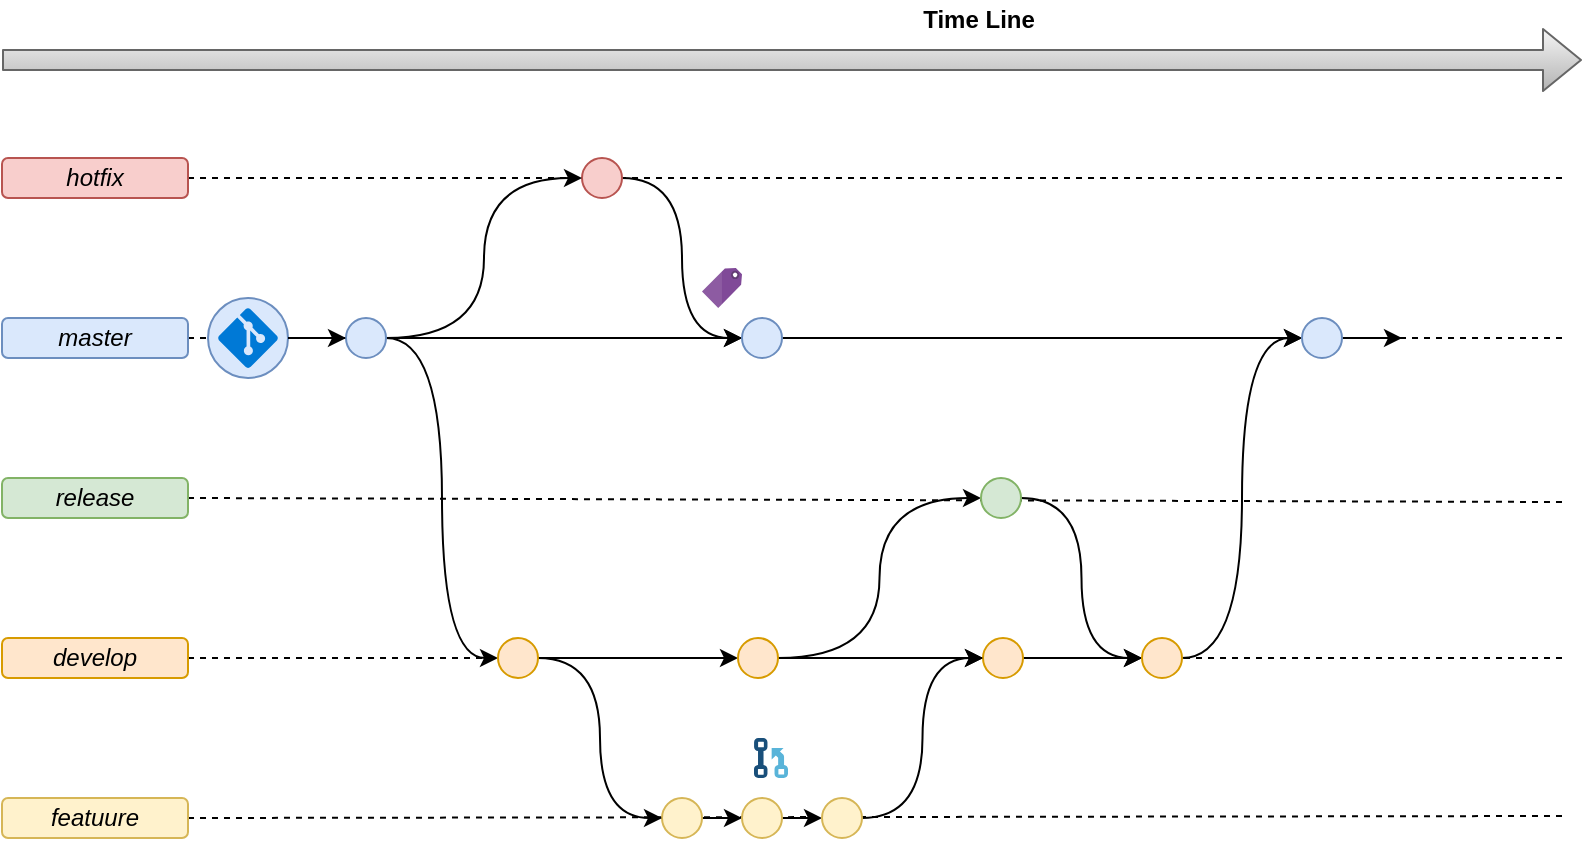 <mxfile version="10.7.2" type="device"><diagram id="VqupGmc6FMFOg1BoKGOg" name="Página-1"><mxGraphModel dx="840" dy="1705" grid="1" gridSize="10" guides="1" tooltips="1" connect="1" arrows="1" fold="1" page="1" pageScale="1" pageWidth="827" pageHeight="1169" math="0" shadow="0"><root><mxCell id="0"/><mxCell id="1" parent="0"/><mxCell id="4XPv6ZGtoWSZZRw497rc-11" style="rounded=0;orthogonalLoop=1;jettySize=auto;html=1;endArrow=none;endFill=0;dashed=1;exitX=1;exitY=0.5;exitDx=0;exitDy=0;" edge="1" parent="1" source="WPUwWo5HzPdh8cVN5kZH-49"><mxGeometry relative="1" as="geometry"><mxPoint x="800" y="359" as="targetPoint"/><mxPoint x="123" y="359" as="sourcePoint"/></mxGeometry></mxCell><mxCell id="4XPv6ZGtoWSZZRw497rc-10" style="rounded=0;orthogonalLoop=1;jettySize=auto;html=1;endArrow=none;endFill=0;dashed=1;exitX=1;exitY=0.5;exitDx=0;exitDy=0;" edge="1" parent="1" source="WPUwWo5HzPdh8cVN5kZH-18"><mxGeometry relative="1" as="geometry"><mxPoint x="800" y="280" as="targetPoint"/><mxPoint x="133" y="60" as="sourcePoint"/></mxGeometry></mxCell><mxCell id="4XPv6ZGtoWSZZRw497rc-9" style="rounded=0;orthogonalLoop=1;jettySize=auto;html=1;endArrow=none;endFill=0;dashed=1;exitX=1;exitY=0.5;exitDx=0;exitDy=0;" edge="1" parent="1" source="WPUwWo5HzPdh8cVN5kZH-63"><mxGeometry relative="1" as="geometry"><mxPoint x="800" y="202" as="targetPoint"/><mxPoint x="113" y="201.5" as="sourcePoint"/></mxGeometry></mxCell><mxCell id="4XPv6ZGtoWSZZRw497rc-5" style="rounded=0;orthogonalLoop=1;jettySize=auto;html=1;endArrow=none;endFill=0;dashed=1;" edge="1" parent="1" source="WPUwWo5HzPdh8cVN5kZH-19"><mxGeometry relative="1" as="geometry"><mxPoint x="800" y="40" as="targetPoint"/></mxGeometry></mxCell><mxCell id="4XPv6ZGtoWSZZRw497rc-6" style="rounded=0;orthogonalLoop=1;jettySize=auto;html=1;endArrow=none;endFill=0;dashed=1;" edge="1" parent="1"><mxGeometry relative="1" as="geometry"><mxPoint x="800" y="120" as="targetPoint"/><mxPoint x="113" y="120" as="sourcePoint"/></mxGeometry></mxCell><mxCell id="WPUwWo5HzPdh8cVN5kZH-5" value="" style="shape=flexArrow;endArrow=classic;html=1;gradientColor=#b3b3b3;fillColor=#f5f5f5;strokeColor=#666666;" parent="1" edge="1"><mxGeometry y="30" width="50" height="50" relative="1" as="geometry"><mxPoint x="20" y="-19" as="sourcePoint"/><mxPoint x="810" y="-19" as="targetPoint"/><mxPoint as="offset"/></mxGeometry></mxCell><mxCell id="WPUwWo5HzPdh8cVN5kZH-7" value="Time Line" style="text;html=1;resizable=0;autosize=1;align=center;verticalAlign=middle;points=[];fillColor=none;strokeColor=none;rounded=0;fontStyle=1" parent="1" vertex="1"><mxGeometry x="472.5" y="-49" width="70" height="20" as="geometry"/></mxCell><mxCell id="WPUwWo5HzPdh8cVN5kZH-17" value="master" style="rounded=1;whiteSpace=wrap;html=1;strokeColor=#6c8ebf;fillColor=#dae8fc;fontStyle=2" parent="1" vertex="1"><mxGeometry x="20" y="110" width="93" height="20" as="geometry"/></mxCell><mxCell id="WPUwWo5HzPdh8cVN5kZH-18" value="develop" style="rounded=1;whiteSpace=wrap;html=1;strokeColor=#d79b00;fillColor=#ffe6cc;fontStyle=2" parent="1" vertex="1"><mxGeometry x="20" y="270" width="93" height="20" as="geometry"/></mxCell><mxCell id="WPUwWo5HzPdh8cVN5kZH-19" value="hotfix" style="rounded=1;whiteSpace=wrap;html=1;strokeColor=#b85450;fillColor=#f8cecc;fontStyle=2" parent="1" vertex="1"><mxGeometry x="20" y="30" width="93" height="20" as="geometry"/></mxCell><mxCell id="WPUwWo5HzPdh8cVN5kZH-54" style="edgeStyle=orthogonalEdgeStyle;curved=1;rounded=0;orthogonalLoop=1;jettySize=auto;html=1;entryX=0;entryY=0.5;entryDx=0;entryDy=0;" parent="1" source="WPUwWo5HzPdh8cVN5kZH-22" target="WPUwWo5HzPdh8cVN5kZH-52" edge="1"><mxGeometry relative="1" as="geometry"/></mxCell><mxCell id="WPUwWo5HzPdh8cVN5kZH-22" value="" style="ellipse;whiteSpace=wrap;html=1;aspect=fixed;strokeColor=#d6b656;fillColor=#fff2cc;" parent="1" vertex="1"><mxGeometry x="350" y="350" width="20" height="20" as="geometry"/></mxCell><mxCell id="WPUwWo5HzPdh8cVN5kZH-48" style="edgeStyle=orthogonalEdgeStyle;curved=1;rounded=0;orthogonalLoop=1;jettySize=auto;html=1;entryX=0;entryY=0.5;entryDx=0;entryDy=0;" parent="1" source="WPUwWo5HzPdh8cVN5kZH-24" target="WPUwWo5HzPdh8cVN5kZH-37" edge="1"><mxGeometry relative="1" as="geometry"/></mxCell><mxCell id="WPUwWo5HzPdh8cVN5kZH-24" value="" style="ellipse;whiteSpace=wrap;html=1;aspect=fixed;strokeColor=#b85450;fillColor=#f8cecc;" parent="1" vertex="1"><mxGeometry x="310" y="30" width="20" height="20" as="geometry"/></mxCell><mxCell id="WPUwWo5HzPdh8cVN5kZH-30" value="" style="group" parent="1" vertex="1" connectable="0"><mxGeometry x="123" y="100" width="40" height="40" as="geometry"/></mxCell><mxCell id="WPUwWo5HzPdh8cVN5kZH-28" value="" style="ellipse;whiteSpace=wrap;html=1;aspect=fixed;strokeColor=#6c8ebf;fillColor=#dae8fc;" parent="WPUwWo5HzPdh8cVN5kZH-30" vertex="1"><mxGeometry width="40" height="40" as="geometry"/></mxCell><mxCell id="WPUwWo5HzPdh8cVN5kZH-29" value="" style="shadow=0;dashed=0;html=1;strokeColor=none;fillColor=#0079D6;labelPosition=center;verticalLabelPosition=bottom;verticalAlign=top;align=center;shape=mxgraph.azure.git_repository;" parent="WPUwWo5HzPdh8cVN5kZH-30" vertex="1"><mxGeometry x="5" y="5" width="30" height="30" as="geometry"/></mxCell><mxCell id="WPUwWo5HzPdh8cVN5kZH-36" style="edgeStyle=orthogonalEdgeStyle;rounded=0;orthogonalLoop=1;jettySize=auto;html=1;entryX=0;entryY=0.5;entryDx=0;entryDy=0;curved=1;" parent="1" source="WPUwWo5HzPdh8cVN5kZH-33" target="WPUwWo5HzPdh8cVN5kZH-35" edge="1"><mxGeometry relative="1" as="geometry"/></mxCell><mxCell id="WPUwWo5HzPdh8cVN5kZH-38" style="edgeStyle=orthogonalEdgeStyle;curved=1;rounded=0;orthogonalLoop=1;jettySize=auto;html=1;entryX=0;entryY=0.5;entryDx=0;entryDy=0;" parent="1" source="WPUwWo5HzPdh8cVN5kZH-33" target="WPUwWo5HzPdh8cVN5kZH-37" edge="1"><mxGeometry relative="1" as="geometry"/></mxCell><mxCell id="WPUwWo5HzPdh8cVN5kZH-47" style="edgeStyle=orthogonalEdgeStyle;curved=1;rounded=0;orthogonalLoop=1;jettySize=auto;html=1;entryX=0;entryY=0.5;entryDx=0;entryDy=0;" parent="1" source="WPUwWo5HzPdh8cVN5kZH-33" target="WPUwWo5HzPdh8cVN5kZH-24" edge="1"><mxGeometry relative="1" as="geometry"/></mxCell><mxCell id="WPUwWo5HzPdh8cVN5kZH-33" value="" style="ellipse;whiteSpace=wrap;html=1;aspect=fixed;strokeColor=#6c8ebf;fillColor=#dae8fc;" parent="1" vertex="1"><mxGeometry x="192" y="110" width="20" height="20" as="geometry"/></mxCell><mxCell id="WPUwWo5HzPdh8cVN5kZH-34" style="edgeStyle=none;rounded=0;orthogonalLoop=1;jettySize=auto;html=1;entryX=0;entryY=0.5;entryDx=0;entryDy=0;exitX=1;exitY=0.5;exitDx=0;exitDy=0;" parent="1" source="WPUwWo5HzPdh8cVN5kZH-28" target="WPUwWo5HzPdh8cVN5kZH-33" edge="1"><mxGeometry relative="1" as="geometry"/></mxCell><mxCell id="WPUwWo5HzPdh8cVN5kZH-51" style="edgeStyle=orthogonalEdgeStyle;curved=1;rounded=0;orthogonalLoop=1;jettySize=auto;html=1;entryX=0;entryY=0.5;entryDx=0;entryDy=0;" parent="1" source="WPUwWo5HzPdh8cVN5kZH-35" target="WPUwWo5HzPdh8cVN5kZH-22" edge="1"><mxGeometry relative="1" as="geometry"/></mxCell><mxCell id="WPUwWo5HzPdh8cVN5kZH-61" style="edgeStyle=orthogonalEdgeStyle;curved=1;rounded=0;orthogonalLoop=1;jettySize=auto;html=1;entryX=0;entryY=0.5;entryDx=0;entryDy=0;" parent="1" source="WPUwWo5HzPdh8cVN5kZH-35" target="WPUwWo5HzPdh8cVN5kZH-60" edge="1"><mxGeometry relative="1" as="geometry"/></mxCell><mxCell id="WPUwWo5HzPdh8cVN5kZH-35" value="" style="ellipse;whiteSpace=wrap;html=1;aspect=fixed;strokeColor=#d79b00;fillColor=#ffe6cc;" parent="1" vertex="1"><mxGeometry x="268" y="270" width="20" height="20" as="geometry"/></mxCell><mxCell id="4XPv6ZGtoWSZZRw497rc-2" style="edgeStyle=orthogonalEdgeStyle;rounded=0;orthogonalLoop=1;jettySize=auto;html=1;entryX=0;entryY=0.5;entryDx=0;entryDy=0;" edge="1" parent="1" source="WPUwWo5HzPdh8cVN5kZH-37" target="4XPv6ZGtoWSZZRw497rc-1"><mxGeometry relative="1" as="geometry"/></mxCell><mxCell id="WPUwWo5HzPdh8cVN5kZH-37" value="" style="ellipse;whiteSpace=wrap;html=1;aspect=fixed;strokeColor=#6c8ebf;fillColor=#dae8fc;" parent="1" vertex="1"><mxGeometry x="390" y="110" width="20" height="20" as="geometry"/></mxCell><mxCell id="WPUwWo5HzPdh8cVN5kZH-49" value="featuure" style="rounded=1;whiteSpace=wrap;html=1;strokeColor=#d6b656;fillColor=#fff2cc;fontStyle=2" parent="1" vertex="1"><mxGeometry x="20" y="350" width="93" height="20" as="geometry"/></mxCell><mxCell id="WPUwWo5HzPdh8cVN5kZH-57" style="edgeStyle=orthogonalEdgeStyle;curved=1;rounded=0;orthogonalLoop=1;jettySize=auto;html=1;exitX=1;exitY=0.5;exitDx=0;exitDy=0;entryX=0;entryY=0.5;entryDx=0;entryDy=0;" parent="1" source="WPUwWo5HzPdh8cVN5kZH-52" target="WPUwWo5HzPdh8cVN5kZH-53" edge="1"><mxGeometry relative="1" as="geometry"/></mxCell><mxCell id="WPUwWo5HzPdh8cVN5kZH-52" value="" style="ellipse;whiteSpace=wrap;html=1;aspect=fixed;strokeColor=#d6b656;fillColor=#fff2cc;" parent="1" vertex="1"><mxGeometry x="390" y="350" width="20" height="20" as="geometry"/></mxCell><mxCell id="WPUwWo5HzPdh8cVN5kZH-59" style="edgeStyle=orthogonalEdgeStyle;curved=1;rounded=0;orthogonalLoop=1;jettySize=auto;html=1;exitX=1;exitY=0.5;exitDx=0;exitDy=0;entryX=0;entryY=0.5;entryDx=0;entryDy=0;" parent="1" source="WPUwWo5HzPdh8cVN5kZH-53" target="WPUwWo5HzPdh8cVN5kZH-58" edge="1"><mxGeometry relative="1" as="geometry"/></mxCell><mxCell id="WPUwWo5HzPdh8cVN5kZH-53" value="" style="ellipse;whiteSpace=wrap;html=1;aspect=fixed;strokeColor=#d6b656;fillColor=#fff2cc;" parent="1" vertex="1"><mxGeometry x="430" y="350" width="20" height="20" as="geometry"/></mxCell><mxCell id="WPUwWo5HzPdh8cVN5kZH-69" style="edgeStyle=orthogonalEdgeStyle;curved=1;rounded=0;orthogonalLoop=1;jettySize=auto;html=1;entryX=0;entryY=0.5;entryDx=0;entryDy=0;" parent="1" source="WPUwWo5HzPdh8cVN5kZH-58" target="WPUwWo5HzPdh8cVN5kZH-67" edge="1"><mxGeometry relative="1" as="geometry"/></mxCell><mxCell id="WPUwWo5HzPdh8cVN5kZH-58" value="" style="ellipse;whiteSpace=wrap;html=1;aspect=fixed;strokeColor=#d79b00;fillColor=#ffe6cc;" parent="1" vertex="1"><mxGeometry x="510.5" y="270" width="20" height="20" as="geometry"/></mxCell><mxCell id="WPUwWo5HzPdh8cVN5kZH-62" style="edgeStyle=orthogonalEdgeStyle;curved=1;rounded=0;orthogonalLoop=1;jettySize=auto;html=1;entryX=0;entryY=0.5;entryDx=0;entryDy=0;" parent="1" source="WPUwWo5HzPdh8cVN5kZH-60" target="WPUwWo5HzPdh8cVN5kZH-58" edge="1"><mxGeometry relative="1" as="geometry"/></mxCell><mxCell id="WPUwWo5HzPdh8cVN5kZH-65" style="edgeStyle=orthogonalEdgeStyle;curved=1;rounded=0;orthogonalLoop=1;jettySize=auto;html=1;entryX=0;entryY=0.5;entryDx=0;entryDy=0;" parent="1" source="WPUwWo5HzPdh8cVN5kZH-60" target="WPUwWo5HzPdh8cVN5kZH-64" edge="1"><mxGeometry relative="1" as="geometry"/></mxCell><mxCell id="WPUwWo5HzPdh8cVN5kZH-60" value="" style="ellipse;whiteSpace=wrap;html=1;aspect=fixed;strokeColor=#d79b00;fillColor=#ffe6cc;" parent="1" vertex="1"><mxGeometry x="388" y="270" width="20" height="20" as="geometry"/></mxCell><mxCell id="WPUwWo5HzPdh8cVN5kZH-63" value="release" style="rounded=1;whiteSpace=wrap;html=1;strokeColor=#82b366;fillColor=#d5e8d4;fontStyle=2" parent="1" vertex="1"><mxGeometry x="20" y="190" width="93" height="20" as="geometry"/></mxCell><mxCell id="WPUwWo5HzPdh8cVN5kZH-68" style="edgeStyle=orthogonalEdgeStyle;curved=1;rounded=0;orthogonalLoop=1;jettySize=auto;html=1;entryX=0;entryY=0.5;entryDx=0;entryDy=0;" parent="1" source="WPUwWo5HzPdh8cVN5kZH-64" target="WPUwWo5HzPdh8cVN5kZH-67" edge="1"><mxGeometry relative="1" as="geometry"/></mxCell><mxCell id="WPUwWo5HzPdh8cVN5kZH-64" value="" style="ellipse;whiteSpace=wrap;html=1;aspect=fixed;strokeColor=#82b366;fillColor=#d5e8d4;" parent="1" vertex="1"><mxGeometry x="509.5" y="190" width="20" height="20" as="geometry"/></mxCell><mxCell id="4XPv6ZGtoWSZZRw497rc-3" style="edgeStyle=orthogonalEdgeStyle;rounded=0;orthogonalLoop=1;jettySize=auto;html=1;curved=1;entryX=0;entryY=0.5;entryDx=0;entryDy=0;" edge="1" parent="1" source="WPUwWo5HzPdh8cVN5kZH-67" target="4XPv6ZGtoWSZZRw497rc-1"><mxGeometry relative="1" as="geometry"><mxPoint x="650" y="240" as="targetPoint"/></mxGeometry></mxCell><mxCell id="WPUwWo5HzPdh8cVN5kZH-67" value="" style="ellipse;whiteSpace=wrap;html=1;aspect=fixed;strokeColor=#d79b00;fillColor=#ffe6cc;" parent="1" vertex="1"><mxGeometry x="590" y="270" width="20" height="20" as="geometry"/></mxCell><mxCell id="4XPv6ZGtoWSZZRw497rc-4" style="edgeStyle=orthogonalEdgeStyle;curved=1;rounded=0;orthogonalLoop=1;jettySize=auto;html=1;" edge="1" parent="1" source="4XPv6ZGtoWSZZRw497rc-1"><mxGeometry relative="1" as="geometry"><mxPoint x="720" y="120" as="targetPoint"/></mxGeometry></mxCell><mxCell id="4XPv6ZGtoWSZZRw497rc-1" value="" style="ellipse;whiteSpace=wrap;html=1;aspect=fixed;strokeColor=#6c8ebf;fillColor=#dae8fc;" vertex="1" parent="1"><mxGeometry x="670" y="110" width="20" height="20" as="geometry"/></mxCell><mxCell id="4XPv6ZGtoWSZZRw497rc-12" value="" style="aspect=fixed;html=1;perimeter=none;align=center;shadow=0;dashed=0;image;fontSize=12;image=img/lib/mscae/PullRequest.svg;" vertex="1" parent="1"><mxGeometry x="396" y="320" width="17" height="20" as="geometry"/></mxCell><mxCell id="4XPv6ZGtoWSZZRw497rc-18" value="" style="aspect=fixed;html=1;perimeter=none;align=center;shadow=0;dashed=0;image;fontSize=12;image=img/lib/mscae/Tag.svg;" vertex="1" parent="1"><mxGeometry x="370" y="85" width="20" height="20" as="geometry"/></mxCell></root></mxGraphModel></diagram></mxfile>